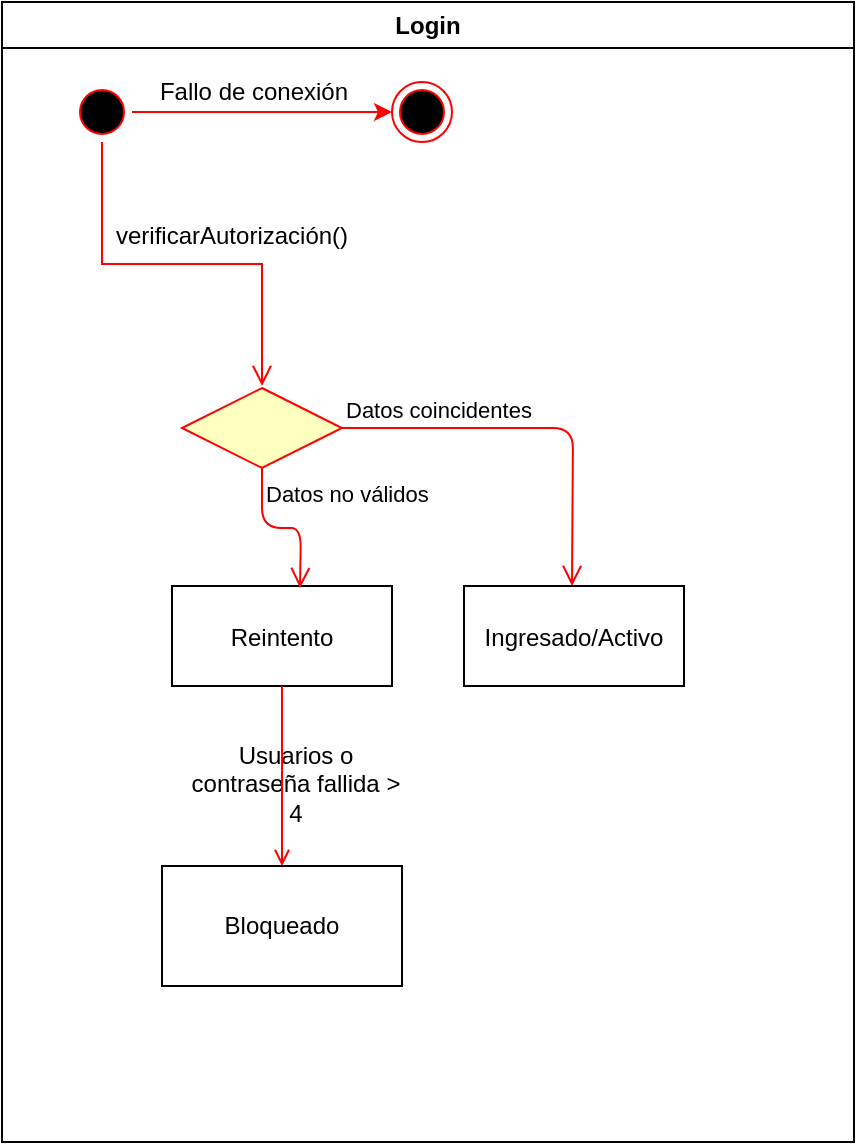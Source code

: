 <mxfile version="10.6.7" type="google"><diagram name="Page-1" id="e7e014a7-5840-1c2e-5031-d8a46d1fe8dd"><mxGraphModel dx="1050" dy="591" grid="1" gridSize="10" guides="1" tooltips="1" connect="1" arrows="1" fold="1" page="1" pageScale="1" pageWidth="1169" pageHeight="826" background="#ffffff" math="0" shadow="0"><root><mxCell id="0"/><mxCell id="1" parent="0"/><mxCell id="2" value="Login" style="swimlane;whiteSpace=wrap" parent="1" vertex="1"><mxGeometry x="165" y="128" width="426" height="570" as="geometry"/></mxCell><mxCell id="JmBU_4dMwLMfg2dhv_wu-42" value="" style="edgeStyle=orthogonalEdgeStyle;rounded=0;orthogonalLoop=1;jettySize=auto;html=1;strokeColor=#FF0000;entryX=0;entryY=0.5;entryDx=0;entryDy=0;" edge="1" parent="2" source="5" target="JmBU_4dMwLMfg2dhv_wu-44"><mxGeometry relative="1" as="geometry"><mxPoint x="145" y="55" as="targetPoint"/></mxGeometry></mxCell><mxCell id="5" value="" style="ellipse;shape=startState;fillColor=#000000;strokeColor=#ff0000;" parent="2" vertex="1"><mxGeometry x="35" y="40" width="30" height="30" as="geometry"/></mxCell><mxCell id="6" value="" style="edgeStyle=elbowEdgeStyle;elbow=vertical;verticalAlign=bottom;endArrow=open;endSize=8;strokeColor=#FF0000;endFill=1;rounded=0;exitX=0.5;exitY=1;exitDx=0;exitDy=0;" parent="2" source="5" edge="1"><mxGeometry x="50" y="40" as="geometry"><mxPoint x="130" y="192" as="targetPoint"/><mxPoint x="50" y="82" as="sourcePoint"/><Array as="points"><mxPoint x="100" y="131"/><mxPoint x="140" y="131"/></Array></mxGeometry></mxCell><mxCell id="10" value="Reintento" style="" parent="2" vertex="1"><mxGeometry x="85" y="292" width="110" height="50" as="geometry"/></mxCell><mxCell id="JmBU_4dMwLMfg2dhv_wu-44" value="" style="ellipse;html=1;shape=endState;fillColor=#000000;strokeColor=#ff0000;" vertex="1" parent="2"><mxGeometry x="195" y="40" width="30" height="30" as="geometry"/></mxCell><mxCell id="JmBU_4dMwLMfg2dhv_wu-45" value="" style="rhombus;whiteSpace=wrap;html=1;fillColor=#ffffc0;strokeColor=#ff0000;" vertex="1" parent="2"><mxGeometry x="90" y="193" width="80" height="40" as="geometry"/></mxCell><mxCell id="JmBU_4dMwLMfg2dhv_wu-46" value="Datos coincidentes" style="edgeStyle=orthogonalEdgeStyle;html=1;align=left;verticalAlign=bottom;endArrow=open;endSize=8;strokeColor=#ff0000;" edge="1" source="JmBU_4dMwLMfg2dhv_wu-45" parent="2"><mxGeometry x="-1" relative="1" as="geometry"><mxPoint x="285" y="292" as="targetPoint"/></mxGeometry></mxCell><mxCell id="JmBU_4dMwLMfg2dhv_wu-47" value="Datos no válidos" style="edgeStyle=orthogonalEdgeStyle;html=1;align=left;verticalAlign=top;endArrow=open;endSize=8;strokeColor=#ff0000;" edge="1" source="JmBU_4dMwLMfg2dhv_wu-45" parent="2"><mxGeometry x="-1" relative="1" as="geometry"><mxPoint x="149" y="293" as="targetPoint"/></mxGeometry></mxCell><mxCell id="JmBU_4dMwLMfg2dhv_wu-48" value="Ingresado/Activo" style="" vertex="1" parent="2"><mxGeometry x="231" y="292" width="110" height="50" as="geometry"/></mxCell><mxCell id="JmBU_4dMwLMfg2dhv_wu-51" value="Bloqueado" style="rounded=0;whiteSpace=wrap;html=1;" vertex="1" parent="2"><mxGeometry x="80" y="432" width="120" height="60" as="geometry"/></mxCell><mxCell id="JmBU_4dMwLMfg2dhv_wu-52" value="Fallo de conexión" style="text;html=1;strokeColor=none;fillColor=none;align=center;verticalAlign=middle;whiteSpace=wrap;rounded=0;" vertex="1" parent="2"><mxGeometry x="66" y="35" width="120" height="20" as="geometry"/></mxCell><mxCell id="JmBU_4dMwLMfg2dhv_wu-53" value="Usuarios o contraseña fallida &amp;gt; 4" style="text;html=1;strokeColor=none;fillColor=none;align=center;verticalAlign=middle;whiteSpace=wrap;rounded=0;" vertex="1" parent="2"><mxGeometry x="90" y="372" width="114" height="38" as="geometry"/></mxCell><mxCell id="20" value="" style="endArrow=open;strokeColor=#FF0000;endFill=1;rounded=0;exitX=0.5;exitY=1;exitDx=0;exitDy=0;" parent="1" source="10" edge="1"><mxGeometry relative="1" as="geometry"><mxPoint x="305" y="560" as="targetPoint"/><Array as="points"><mxPoint x="305" y="540"/></Array></mxGeometry></mxCell><mxCell id="JmBU_4dMwLMfg2dhv_wu-50" value="verificarAutorización()" style="text;html=1;resizable=0;points=[];autosize=1;align=left;verticalAlign=top;spacingTop=-4;" vertex="1" parent="1"><mxGeometry x="220" y="235" width="130" height="20" as="geometry"/></mxCell></root></mxGraphModel></diagram></mxfile>